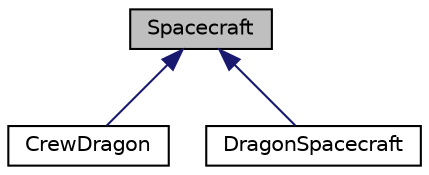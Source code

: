 digraph "Spacecraft"
{
 // LATEX_PDF_SIZE
  edge [fontname="Helvetica",fontsize="10",labelfontname="Helvetica",labelfontsize="10"];
  node [fontname="Helvetica",fontsize="10",shape=record];
  Node1 [label="Spacecraft",height=0.2,width=0.4,color="black", fillcolor="grey75", style="filled", fontcolor="black",tooltip=" "];
  Node1 -> Node2 [dir="back",color="midnightblue",fontsize="10",style="solid"];
  Node2 [label="CrewDragon",height=0.2,width=0.4,color="black", fillcolor="white", style="filled",URL="$classCrewDragon.html",tooltip=" "];
  Node1 -> Node3 [dir="back",color="midnightblue",fontsize="10",style="solid"];
  Node3 [label="DragonSpacecraft",height=0.2,width=0.4,color="black", fillcolor="white", style="filled",URL="$classDragonSpacecraft.html",tooltip=" "];
}

